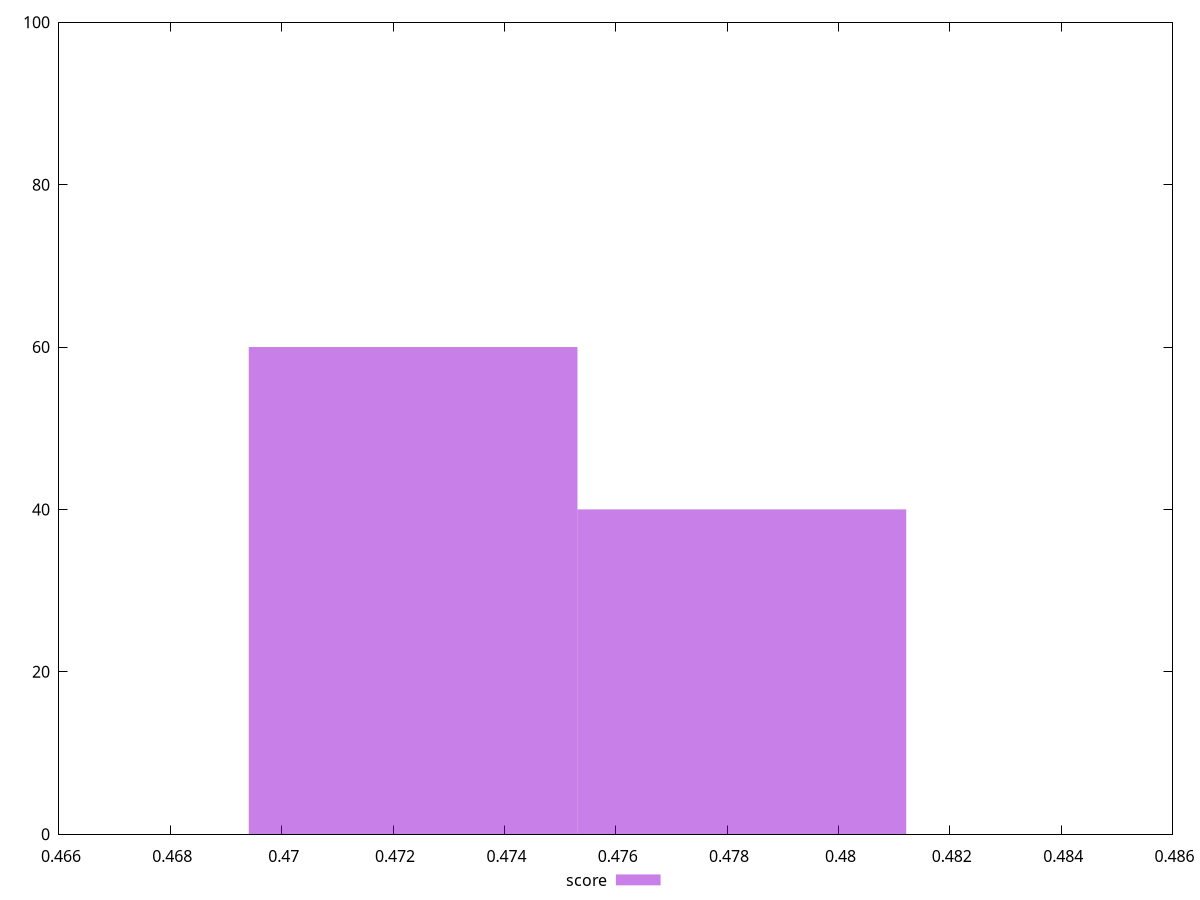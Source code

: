 reset
set terminal svg size 640, 490 enhanced background rgb 'white'
set output "reprap/render-blocking-resources/samples/pages+cached/score/histogram.svg"

$score <<EOF
0.4723603043267701 60
0.47826480813085476 40
EOF

set key outside below
set boxwidth 0.005904503804084626
set yrange [0:100]
set style fill transparent solid 0.5 noborder

plot \
  $score title "score" with boxes, \


reset